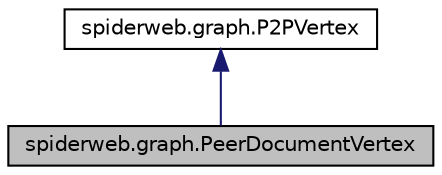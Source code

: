digraph G
{
  edge [fontname="Helvetica",fontsize="10",labelfontname="Helvetica",labelfontsize="10"];
  node [fontname="Helvetica",fontsize="10",shape=record];
  Node1 [label="spiderweb.graph.PeerDocumentVertex",height=0.2,width=0.4,color="black", fillcolor="grey75", style="filled" fontcolor="black"];
  Node2 -> Node1 [dir=back,color="midnightblue",fontsize="10",style="solid",fontname="Helvetica"];
  Node2 [label="spiderweb.graph.P2PVertex",height=0.2,width=0.4,color="black", fillcolor="white", style="filled",URL="$classspiderweb_1_1graph_1_1_p2_p_vertex.html"];
}
